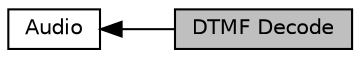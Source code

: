 digraph "DTMF Decode"
{
  edge [fontname="Helvetica",fontsize="10",labelfontname="Helvetica",labelfontsize="10"];
  node [fontname="Helvetica",fontsize="10",shape=record];
  rankdir=LR;
  Node1 [label="Audio",height=0.2,width=0.4,color="black", fillcolor="white", style="filled",URL="$group___p_r_o_s_l_i_c___a_u_d_i_o.html"];
  Node0 [label="DTMF Decode",height=0.2,width=0.4,color="black", fillcolor="grey75", style="filled", fontcolor="black"];
  Node1->Node0 [shape=plaintext, dir="back", style="solid"];
}
